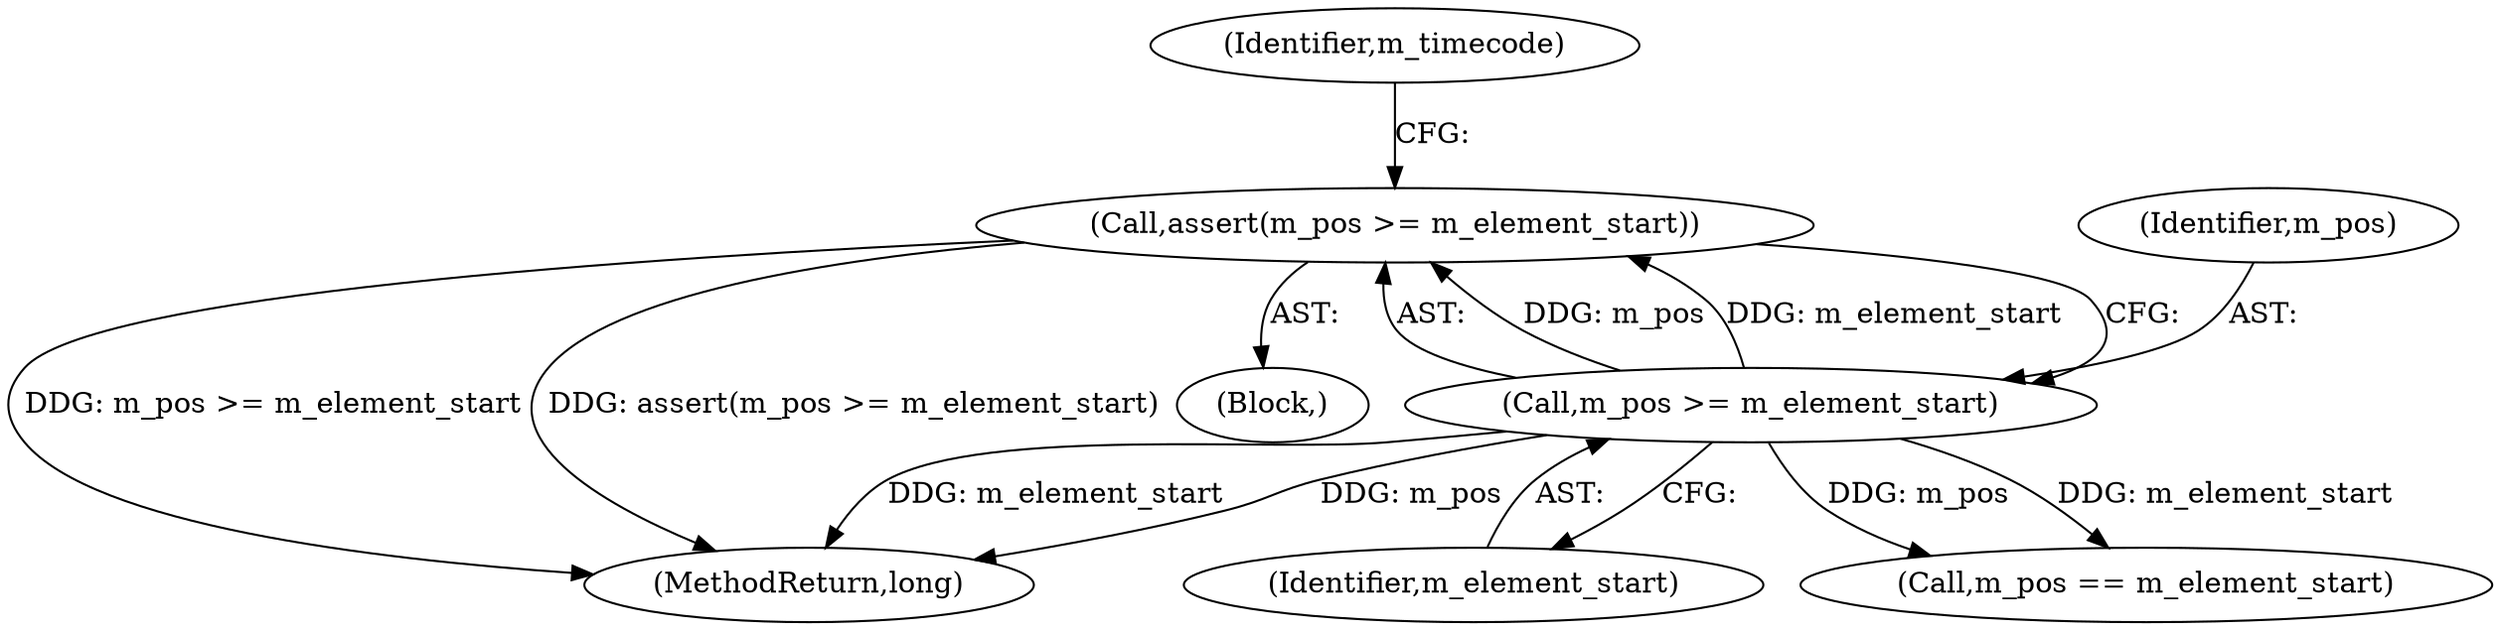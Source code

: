 digraph "0_Android_cc274e2abe8b2a6698a5c47d8aa4bb45f1f9538d_28@API" {
"1000139" [label="(Call,assert(m_pos >= m_element_start))"];
"1000140" [label="(Call,m_pos >= m_element_start)"];
"1000150" [label="(Call,m_pos == m_element_start)"];
"1000141" [label="(Identifier,m_pos)"];
"1000145" [label="(Identifier,m_timecode)"];
"1000136" [label="(Block,)"];
"1000140" [label="(Call,m_pos >= m_element_start)"];
"1000142" [label="(Identifier,m_element_start)"];
"1000681" [label="(MethodReturn,long)"];
"1000139" [label="(Call,assert(m_pos >= m_element_start))"];
"1000139" -> "1000136"  [label="AST: "];
"1000139" -> "1000140"  [label="CFG: "];
"1000140" -> "1000139"  [label="AST: "];
"1000145" -> "1000139"  [label="CFG: "];
"1000139" -> "1000681"  [label="DDG: assert(m_pos >= m_element_start)"];
"1000139" -> "1000681"  [label="DDG: m_pos >= m_element_start"];
"1000140" -> "1000139"  [label="DDG: m_pos"];
"1000140" -> "1000139"  [label="DDG: m_element_start"];
"1000140" -> "1000142"  [label="CFG: "];
"1000141" -> "1000140"  [label="AST: "];
"1000142" -> "1000140"  [label="AST: "];
"1000140" -> "1000681"  [label="DDG: m_element_start"];
"1000140" -> "1000681"  [label="DDG: m_pos"];
"1000140" -> "1000150"  [label="DDG: m_pos"];
"1000140" -> "1000150"  [label="DDG: m_element_start"];
}
